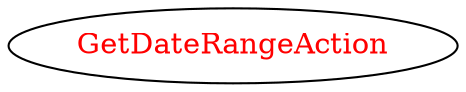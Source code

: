 digraph dependencyGraph {
 concentrate=true;
 ranksep="2.0";
 rankdir="LR"; 
 splines="ortho";
"GetDateRangeAction" [fontcolor="red"];
}